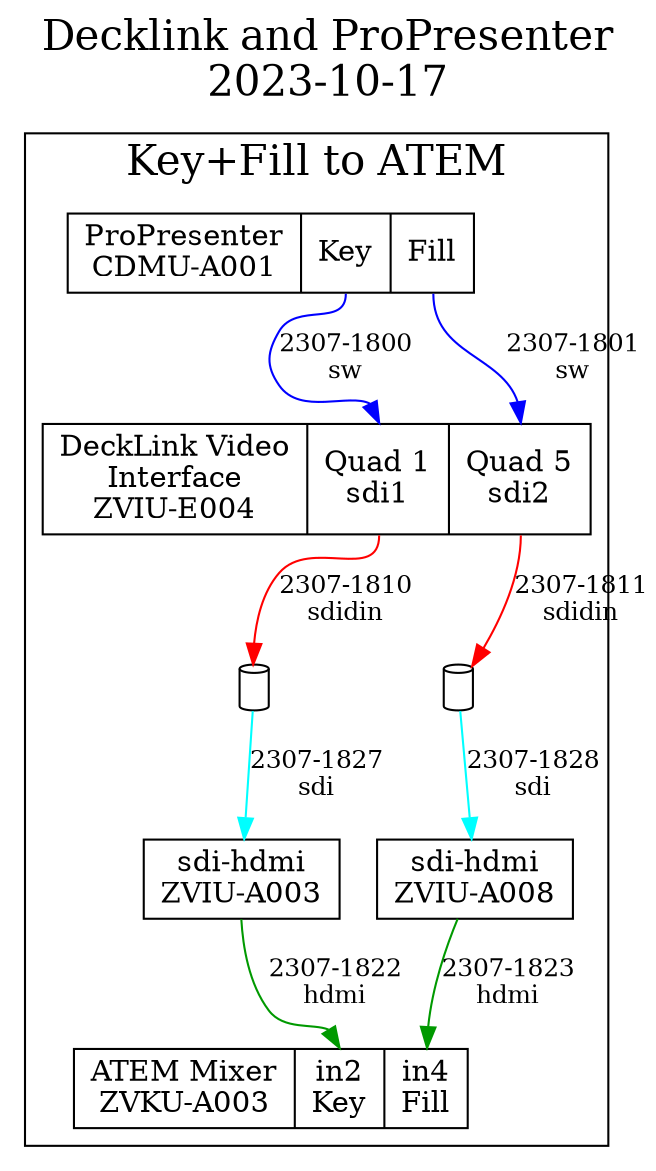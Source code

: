 digraph TopologyDeckLink {
    labelloc=t
    label="Decklink and ProPresenter\n2023-10-17" fontsize="20"
    edge [style=dotted] 
    node [shape=box]
    //resolution=70 size= "22,17!"  ratio=fill
    //dot -Tpdf decklink_propresenter.gv >decklink_propresenter.pdf 
    
subgraph cluster_KeyFill {
	label="Key+Fill to ATEM"

zvkua003a  [shape=record label="
ATEM Mixer\nZVKU-A003
| { <in2> in2\nKey}
| { <in4> in4\nFill}
"] 

zviue004kf [shape=record label="
 DeckLink Video\nInterface\nZVIU-E004 | 
{{ 
  <c1> Quad 1\nsdi1 
| <c2> Quad 5\nsdi2
}} 
"];   

cdmua001kf [shape=record label="
ProPresenter\nCDMU-A001 
| { { <k> Key  | <f> Fill }   }
"];    

zviua003 [label="sdi-hdmi\nZVIU-A003"]
zviua008 [label="sdi-hdmi\nZVIU-A008"]
b1810  [shape=cylinder width=0.2 height=0.3 label=""]
b1811  [shape=cylinder width=0.2 height=0.3 label=""]
} // cluster_KeyFill
    
subgraph hdmi_edges {
	edge [style=solid, color="#009900", fontsize="12pt" ] 
zviua003 -> zvkua003a:in2  [label="2307-1822\nhdmi" ]
zviua008 -> zvkua003a:in4  [label="2307-1823\nhdmi" ]
}

subgraph sdi_edges {
	edge [style=solid, color="cyan", fontsize="12pt" ]
	
b1810 -> zviua003 [label="2307-1827\nsdi" ]
b1811 -> zviua008 [label="2307-1828\nsdi" ]
}

subgraph sdidin_edges {
	edge [style=solid, color="red", fontsize="12pt" ]

zviue004kf:c1      -> b1810 [label="2307-1810\nsdidin" ]
zviue004kf:c2      -> b1811 [label="2307-1811\nsdidin" ]
}

subgraph sw_edges { 
	edge [style="solid", color="blue" fontsize="12pt"]
cdmua001kf:k  -> zviue004kf:c1   [label="2307-1800\nsw" ]
cdmua001kf:f  -> zviue004kf:c2   [label="2307-1801\nsw" ] 
}

}
